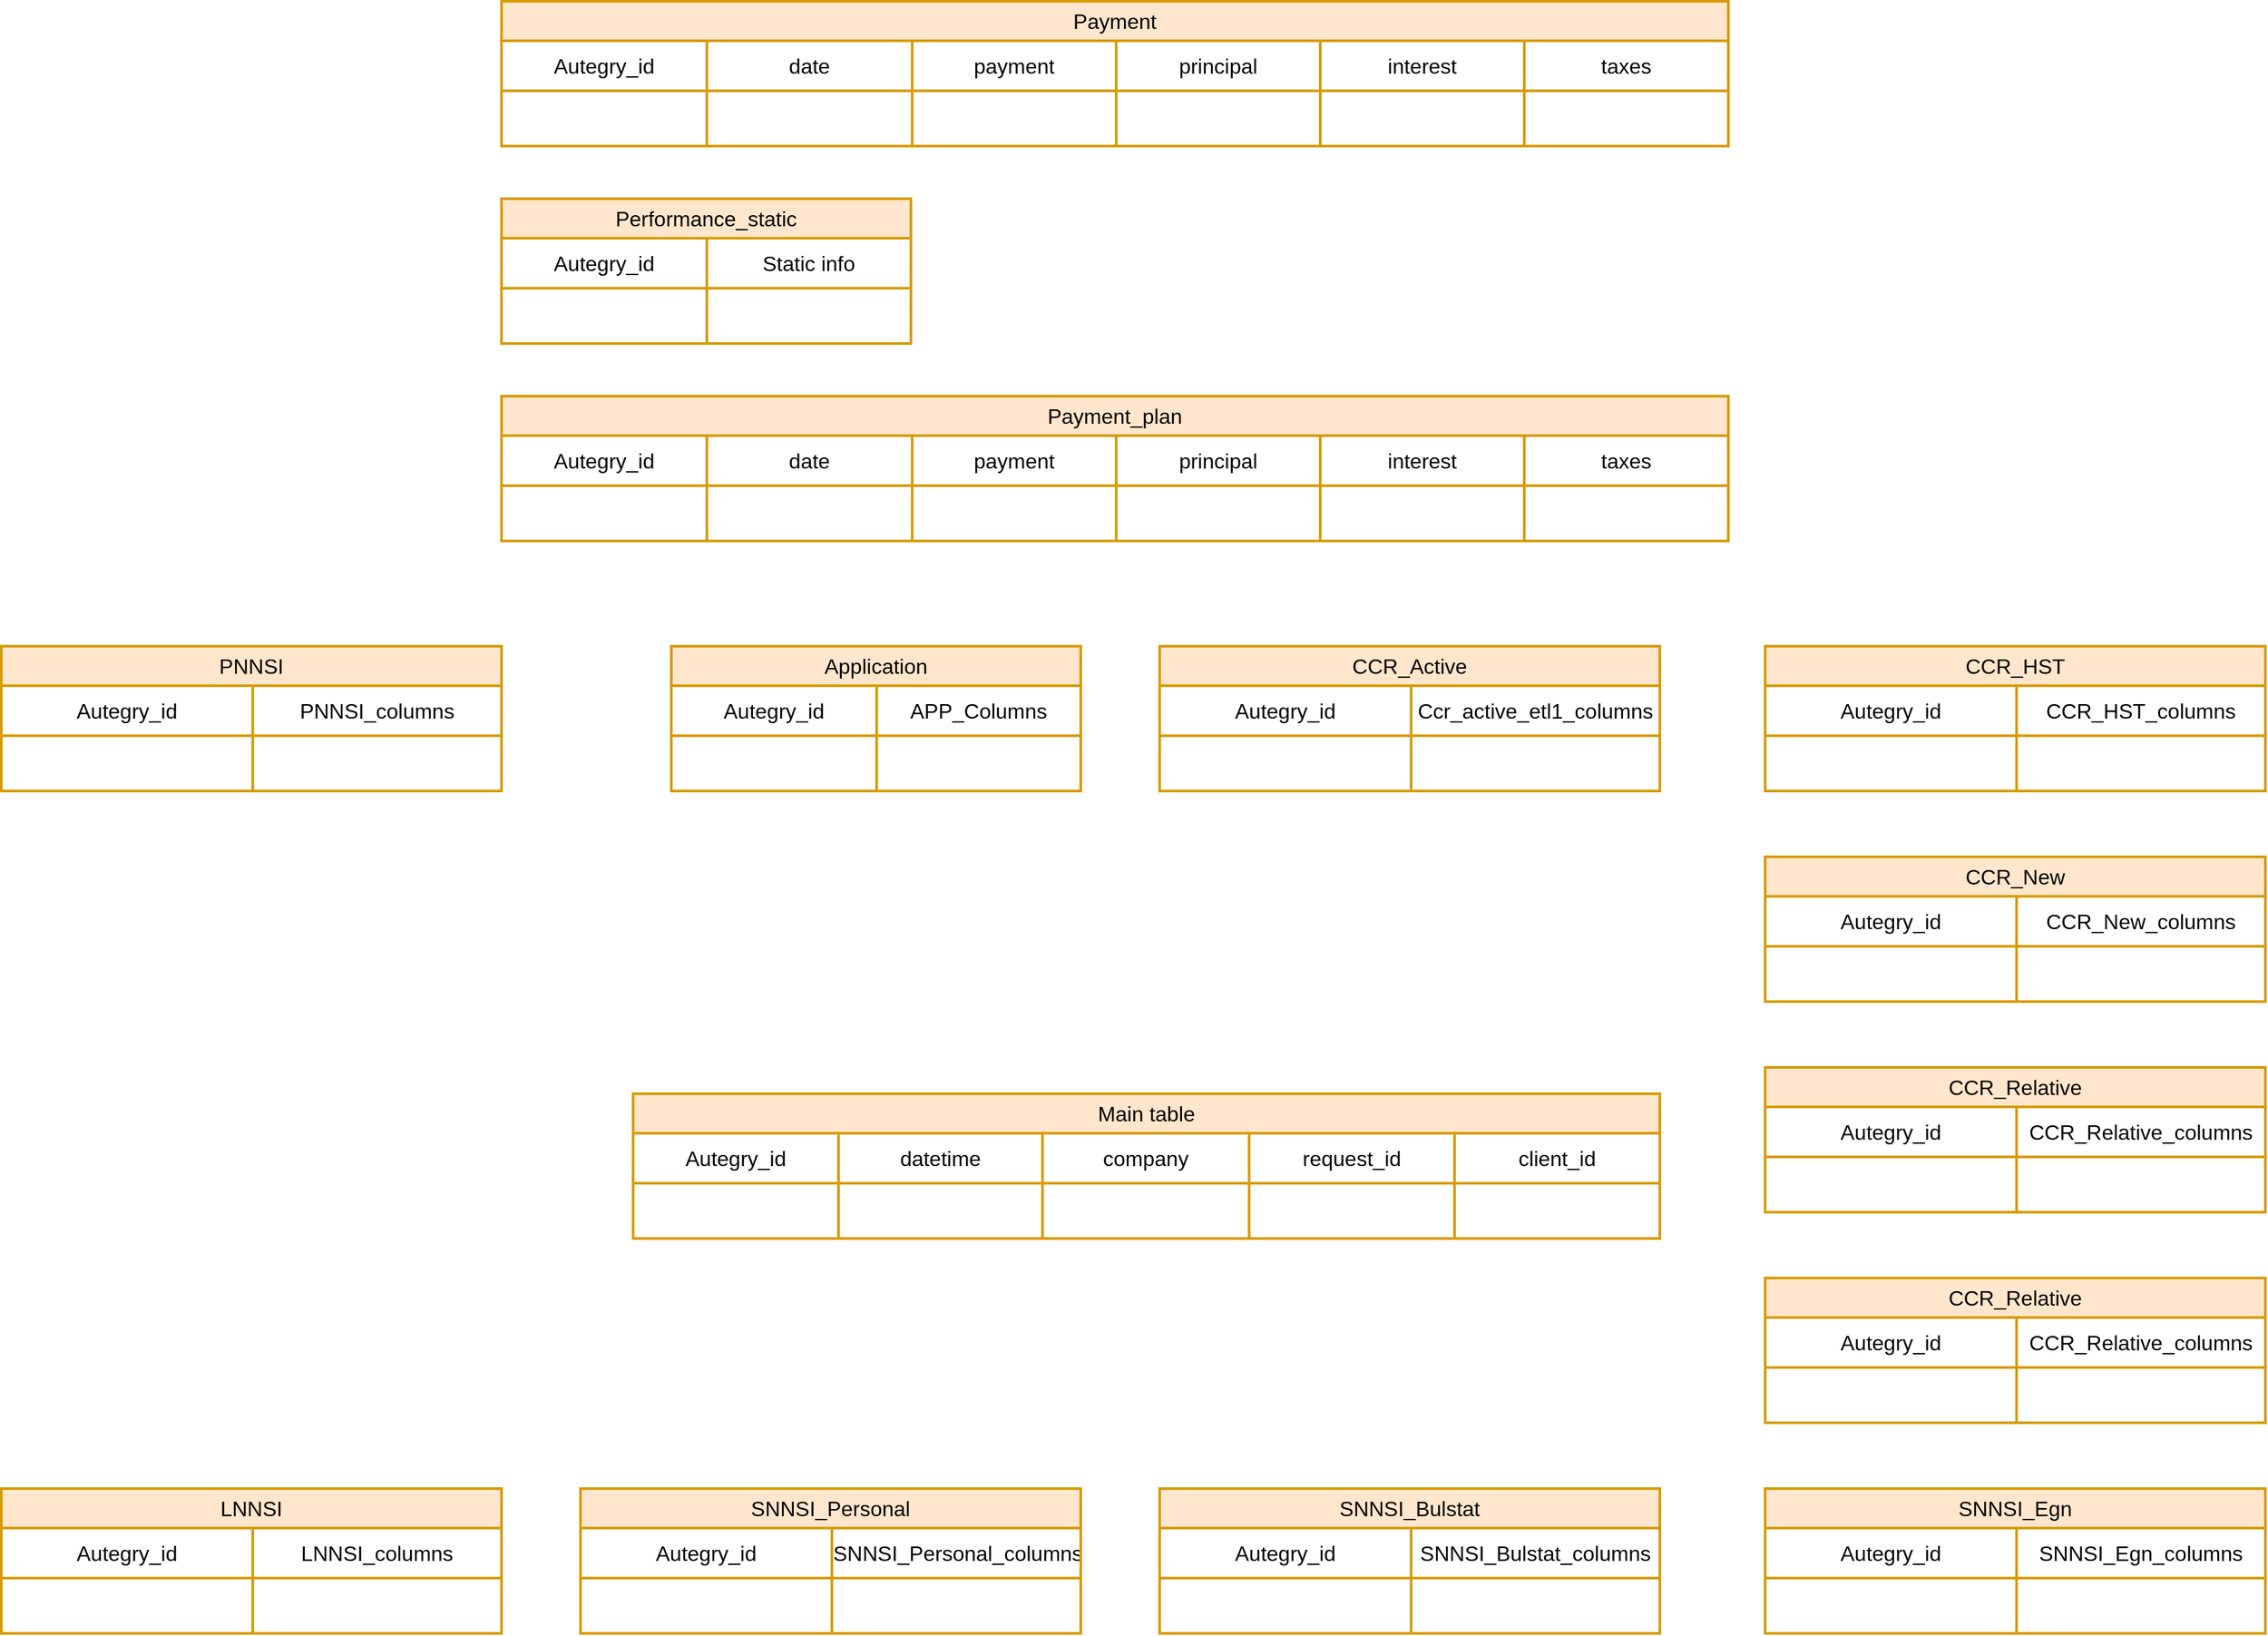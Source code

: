 <mxfile version="22.0.8" type="github">
  <diagram name="Page-1" id="N5mjI6_Dp5-IDsh51bVN">
    <mxGraphModel dx="3457" dy="2409" grid="1" gridSize="10" guides="1" tooltips="1" connect="1" arrows="1" fold="1" page="1" pageScale="1" pageWidth="850" pageHeight="1100" math="0" shadow="0">
      <root>
        <mxCell id="0" />
        <mxCell id="1" parent="0" />
        <mxCell id="JXL4q3yM0kGkyvvFwsb1-5" value="Main table" style="shape=table;startSize=30;container=1;collapsible=0;childLayout=tableLayout;strokeColor=#d79b00;fontSize=16;fillColor=#ffe6cc;fillStyle=solid;gradientColor=none;fixedRows=0;backgroundOutline=0;autosize=0;fixedWidth=0;rounded=0;shadow=0;strokeWidth=2;perimeterSpacing=0;labelBackgroundColor=none;whiteSpace=wrap;fontColor=default;" vertex="1" parent="1">
          <mxGeometry x="-340" y="540" width="780" height="110" as="geometry" />
        </mxCell>
        <mxCell id="JXL4q3yM0kGkyvvFwsb1-6" value="" style="shape=tableRow;horizontal=0;startSize=0;swimlaneHead=0;swimlaneBody=0;strokeColor=inherit;top=0;left=0;bottom=0;right=0;collapsible=0;dropTarget=0;fillColor=none;points=[[0,0.5],[1,0.5]];portConstraint=eastwest;fontSize=16;" vertex="1" parent="JXL4q3yM0kGkyvvFwsb1-5">
          <mxGeometry y="30" width="780" height="38" as="geometry" />
        </mxCell>
        <mxCell id="JXL4q3yM0kGkyvvFwsb1-7" value="&lt;div&gt;Autegry_id&lt;/div&gt;" style="shape=partialRectangle;html=1;whiteSpace=wrap;connectable=0;strokeColor=inherit;overflow=hidden;fillColor=none;top=0;left=0;bottom=0;right=0;pointerEvents=1;fontSize=16;" vertex="1" parent="JXL4q3yM0kGkyvvFwsb1-6">
          <mxGeometry width="156" height="38" as="geometry">
            <mxRectangle width="156" height="38" as="alternateBounds" />
          </mxGeometry>
        </mxCell>
        <mxCell id="JXL4q3yM0kGkyvvFwsb1-8" value="datetime" style="shape=partialRectangle;html=1;whiteSpace=wrap;connectable=0;strokeColor=inherit;overflow=hidden;fillColor=none;top=0;left=0;bottom=0;right=0;pointerEvents=1;fontSize=16;" vertex="1" parent="JXL4q3yM0kGkyvvFwsb1-6">
          <mxGeometry x="156" width="155" height="38" as="geometry">
            <mxRectangle width="155" height="38" as="alternateBounds" />
          </mxGeometry>
        </mxCell>
        <mxCell id="JXL4q3yM0kGkyvvFwsb1-9" value="company" style="shape=partialRectangle;html=1;whiteSpace=wrap;connectable=0;strokeColor=inherit;overflow=hidden;fillColor=none;top=0;left=0;bottom=0;right=0;pointerEvents=1;fontSize=16;" vertex="1" parent="JXL4q3yM0kGkyvvFwsb1-6">
          <mxGeometry x="311" width="157" height="38" as="geometry">
            <mxRectangle width="157" height="38" as="alternateBounds" />
          </mxGeometry>
        </mxCell>
        <mxCell id="JXL4q3yM0kGkyvvFwsb1-26" value="request_id" style="shape=partialRectangle;html=1;whiteSpace=wrap;connectable=0;strokeColor=inherit;overflow=hidden;fillColor=none;top=0;left=0;bottom=0;right=0;pointerEvents=1;fontSize=16;" vertex="1" parent="JXL4q3yM0kGkyvvFwsb1-6">
          <mxGeometry x="468" width="156" height="38" as="geometry">
            <mxRectangle width="156" height="38" as="alternateBounds" />
          </mxGeometry>
        </mxCell>
        <mxCell id="JXL4q3yM0kGkyvvFwsb1-40" value="client_id" style="shape=partialRectangle;html=1;whiteSpace=wrap;connectable=0;strokeColor=inherit;overflow=hidden;fillColor=none;top=0;left=0;bottom=0;right=0;pointerEvents=1;fontSize=16;" vertex="1" parent="JXL4q3yM0kGkyvvFwsb1-6">
          <mxGeometry x="624" width="156" height="38" as="geometry">
            <mxRectangle width="156" height="38" as="alternateBounds" />
          </mxGeometry>
        </mxCell>
        <mxCell id="JXL4q3yM0kGkyvvFwsb1-10" value="" style="shape=tableRow;horizontal=0;startSize=0;swimlaneHead=0;swimlaneBody=0;strokeColor=inherit;top=0;left=0;bottom=0;right=0;collapsible=0;dropTarget=0;fillColor=none;points=[[0,0.5],[1,0.5]];portConstraint=eastwest;fontSize=16;" vertex="1" parent="JXL4q3yM0kGkyvvFwsb1-5">
          <mxGeometry y="68" width="780" height="42" as="geometry" />
        </mxCell>
        <mxCell id="JXL4q3yM0kGkyvvFwsb1-11" value="" style="shape=partialRectangle;html=1;whiteSpace=wrap;connectable=0;strokeColor=inherit;overflow=hidden;fillColor=none;top=0;left=0;bottom=0;right=0;pointerEvents=1;fontSize=16;" vertex="1" parent="JXL4q3yM0kGkyvvFwsb1-10">
          <mxGeometry width="156" height="42" as="geometry">
            <mxRectangle width="156" height="42" as="alternateBounds" />
          </mxGeometry>
        </mxCell>
        <mxCell id="JXL4q3yM0kGkyvvFwsb1-12" value="" style="shape=partialRectangle;html=1;whiteSpace=wrap;connectable=0;strokeColor=inherit;overflow=hidden;fillColor=none;top=0;left=0;bottom=0;right=0;pointerEvents=1;fontSize=16;" vertex="1" parent="JXL4q3yM0kGkyvvFwsb1-10">
          <mxGeometry x="156" width="155" height="42" as="geometry">
            <mxRectangle width="155" height="42" as="alternateBounds" />
          </mxGeometry>
        </mxCell>
        <mxCell id="JXL4q3yM0kGkyvvFwsb1-13" value="" style="shape=partialRectangle;html=1;whiteSpace=wrap;connectable=0;strokeColor=inherit;overflow=hidden;fillColor=none;top=0;left=0;bottom=0;right=0;pointerEvents=1;fontSize=16;" vertex="1" parent="JXL4q3yM0kGkyvvFwsb1-10">
          <mxGeometry x="311" width="157" height="42" as="geometry">
            <mxRectangle width="157" height="42" as="alternateBounds" />
          </mxGeometry>
        </mxCell>
        <mxCell id="JXL4q3yM0kGkyvvFwsb1-27" style="shape=partialRectangle;html=1;whiteSpace=wrap;connectable=0;strokeColor=inherit;overflow=hidden;fillColor=none;top=0;left=0;bottom=0;right=0;pointerEvents=1;fontSize=16;" vertex="1" parent="JXL4q3yM0kGkyvvFwsb1-10">
          <mxGeometry x="468" width="156" height="42" as="geometry">
            <mxRectangle width="156" height="42" as="alternateBounds" />
          </mxGeometry>
        </mxCell>
        <mxCell id="JXL4q3yM0kGkyvvFwsb1-41" style="shape=partialRectangle;html=1;whiteSpace=wrap;connectable=0;strokeColor=inherit;overflow=hidden;fillColor=none;top=0;left=0;bottom=0;right=0;pointerEvents=1;fontSize=16;" vertex="1" parent="JXL4q3yM0kGkyvvFwsb1-10">
          <mxGeometry x="624" width="156" height="42" as="geometry">
            <mxRectangle width="156" height="42" as="alternateBounds" />
          </mxGeometry>
        </mxCell>
        <mxCell id="JXL4q3yM0kGkyvvFwsb1-42" value="Application" style="shape=table;startSize=30;container=1;collapsible=0;childLayout=tableLayout;strokeColor=#d79b00;fontSize=16;fillColor=#ffe6cc;fillStyle=solid;gradientColor=none;fixedRows=0;backgroundOutline=0;autosize=0;fixedWidth=0;rounded=0;shadow=0;strokeWidth=2;perimeterSpacing=0;labelBackgroundColor=none;whiteSpace=wrap;fontColor=default;" vertex="1" parent="1">
          <mxGeometry x="-311" y="200" width="311" height="110" as="geometry" />
        </mxCell>
        <mxCell id="JXL4q3yM0kGkyvvFwsb1-43" value="" style="shape=tableRow;horizontal=0;startSize=0;swimlaneHead=0;swimlaneBody=0;strokeColor=inherit;top=0;left=0;bottom=0;right=0;collapsible=0;dropTarget=0;fillColor=none;points=[[0,0.5],[1,0.5]];portConstraint=eastwest;fontSize=16;" vertex="1" parent="JXL4q3yM0kGkyvvFwsb1-42">
          <mxGeometry y="30" width="311" height="38" as="geometry" />
        </mxCell>
        <mxCell id="JXL4q3yM0kGkyvvFwsb1-44" value="&lt;div&gt;Autegry_id&lt;/div&gt;" style="shape=partialRectangle;html=1;whiteSpace=wrap;connectable=0;strokeColor=inherit;overflow=hidden;fillColor=none;top=0;left=0;bottom=0;right=0;pointerEvents=1;fontSize=16;" vertex="1" parent="JXL4q3yM0kGkyvvFwsb1-43">
          <mxGeometry width="156" height="38" as="geometry">
            <mxRectangle width="156" height="38" as="alternateBounds" />
          </mxGeometry>
        </mxCell>
        <mxCell id="JXL4q3yM0kGkyvvFwsb1-45" value="APP_Columns" style="shape=partialRectangle;html=1;whiteSpace=wrap;connectable=0;strokeColor=inherit;overflow=hidden;fillColor=none;top=0;left=0;bottom=0;right=0;pointerEvents=1;fontSize=16;" vertex="1" parent="JXL4q3yM0kGkyvvFwsb1-43">
          <mxGeometry x="156" width="155" height="38" as="geometry">
            <mxRectangle width="155" height="38" as="alternateBounds" />
          </mxGeometry>
        </mxCell>
        <mxCell id="JXL4q3yM0kGkyvvFwsb1-49" value="" style="shape=tableRow;horizontal=0;startSize=0;swimlaneHead=0;swimlaneBody=0;strokeColor=inherit;top=0;left=0;bottom=0;right=0;collapsible=0;dropTarget=0;fillColor=none;points=[[0,0.5],[1,0.5]];portConstraint=eastwest;fontSize=16;" vertex="1" parent="JXL4q3yM0kGkyvvFwsb1-42">
          <mxGeometry y="68" width="311" height="42" as="geometry" />
        </mxCell>
        <mxCell id="JXL4q3yM0kGkyvvFwsb1-50" value="" style="shape=partialRectangle;html=1;whiteSpace=wrap;connectable=0;strokeColor=inherit;overflow=hidden;fillColor=none;top=0;left=0;bottom=0;right=0;pointerEvents=1;fontSize=16;" vertex="1" parent="JXL4q3yM0kGkyvvFwsb1-49">
          <mxGeometry width="156" height="42" as="geometry">
            <mxRectangle width="156" height="42" as="alternateBounds" />
          </mxGeometry>
        </mxCell>
        <mxCell id="JXL4q3yM0kGkyvvFwsb1-51" value="" style="shape=partialRectangle;html=1;whiteSpace=wrap;connectable=0;strokeColor=inherit;overflow=hidden;fillColor=none;top=0;left=0;bottom=0;right=0;pointerEvents=1;fontSize=16;" vertex="1" parent="JXL4q3yM0kGkyvvFwsb1-49">
          <mxGeometry x="156" width="155" height="42" as="geometry">
            <mxRectangle width="155" height="42" as="alternateBounds" />
          </mxGeometry>
        </mxCell>
        <mxCell id="JXL4q3yM0kGkyvvFwsb1-55" value="CCR_Active" style="shape=table;startSize=30;container=1;collapsible=0;childLayout=tableLayout;strokeColor=#d79b00;fontSize=16;fillColor=#ffe6cc;fillStyle=solid;gradientColor=none;fixedRows=0;backgroundOutline=0;autosize=0;fixedWidth=0;rounded=0;shadow=0;strokeWidth=2;perimeterSpacing=0;labelBackgroundColor=none;whiteSpace=wrap;fontColor=default;" vertex="1" parent="1">
          <mxGeometry x="60" y="200" width="380" height="110" as="geometry" />
        </mxCell>
        <mxCell id="JXL4q3yM0kGkyvvFwsb1-56" value="" style="shape=tableRow;horizontal=0;startSize=0;swimlaneHead=0;swimlaneBody=0;strokeColor=inherit;top=0;left=0;bottom=0;right=0;collapsible=0;dropTarget=0;fillColor=none;points=[[0,0.5],[1,0.5]];portConstraint=eastwest;fontSize=16;" vertex="1" parent="JXL4q3yM0kGkyvvFwsb1-55">
          <mxGeometry y="30" width="380" height="38" as="geometry" />
        </mxCell>
        <mxCell id="JXL4q3yM0kGkyvvFwsb1-57" value="&lt;div&gt;Autegry_id&lt;/div&gt;" style="shape=partialRectangle;html=1;whiteSpace=wrap;connectable=0;strokeColor=inherit;overflow=hidden;fillColor=none;top=0;left=0;bottom=0;right=0;pointerEvents=1;fontSize=16;" vertex="1" parent="JXL4q3yM0kGkyvvFwsb1-56">
          <mxGeometry width="191" height="38" as="geometry">
            <mxRectangle width="191" height="38" as="alternateBounds" />
          </mxGeometry>
        </mxCell>
        <mxCell id="JXL4q3yM0kGkyvvFwsb1-58" value="Ccr_active_etl1_columns" style="shape=partialRectangle;html=1;whiteSpace=wrap;connectable=0;strokeColor=inherit;overflow=hidden;fillColor=none;top=0;left=0;bottom=0;right=0;pointerEvents=1;fontSize=16;" vertex="1" parent="JXL4q3yM0kGkyvvFwsb1-56">
          <mxGeometry x="191" width="189" height="38" as="geometry">
            <mxRectangle width="189" height="38" as="alternateBounds" />
          </mxGeometry>
        </mxCell>
        <mxCell id="JXL4q3yM0kGkyvvFwsb1-59" value="" style="shape=tableRow;horizontal=0;startSize=0;swimlaneHead=0;swimlaneBody=0;strokeColor=inherit;top=0;left=0;bottom=0;right=0;collapsible=0;dropTarget=0;fillColor=none;points=[[0,0.5],[1,0.5]];portConstraint=eastwest;fontSize=16;" vertex="1" parent="JXL4q3yM0kGkyvvFwsb1-55">
          <mxGeometry y="68" width="380" height="42" as="geometry" />
        </mxCell>
        <mxCell id="JXL4q3yM0kGkyvvFwsb1-60" value="" style="shape=partialRectangle;html=1;whiteSpace=wrap;connectable=0;strokeColor=inherit;overflow=hidden;fillColor=none;top=0;left=0;bottom=0;right=0;pointerEvents=1;fontSize=16;" vertex="1" parent="JXL4q3yM0kGkyvvFwsb1-59">
          <mxGeometry width="191" height="42" as="geometry">
            <mxRectangle width="191" height="42" as="alternateBounds" />
          </mxGeometry>
        </mxCell>
        <mxCell id="JXL4q3yM0kGkyvvFwsb1-61" value="" style="shape=partialRectangle;html=1;whiteSpace=wrap;connectable=0;strokeColor=inherit;overflow=hidden;fillColor=none;top=0;left=0;bottom=0;right=0;pointerEvents=1;fontSize=16;" vertex="1" parent="JXL4q3yM0kGkyvvFwsb1-59">
          <mxGeometry x="191" width="189" height="42" as="geometry">
            <mxRectangle width="189" height="42" as="alternateBounds" />
          </mxGeometry>
        </mxCell>
        <mxCell id="JXL4q3yM0kGkyvvFwsb1-62" value="CCR_HST" style="shape=table;startSize=30;container=1;collapsible=0;childLayout=tableLayout;strokeColor=#d79b00;fontSize=16;fillColor=#ffe6cc;fillStyle=solid;gradientColor=none;fixedRows=0;backgroundOutline=0;autosize=0;fixedWidth=0;rounded=0;shadow=0;strokeWidth=2;perimeterSpacing=0;labelBackgroundColor=none;whiteSpace=wrap;fontColor=default;" vertex="1" parent="1">
          <mxGeometry x="520" y="200" width="380" height="110" as="geometry" />
        </mxCell>
        <mxCell id="JXL4q3yM0kGkyvvFwsb1-63" value="" style="shape=tableRow;horizontal=0;startSize=0;swimlaneHead=0;swimlaneBody=0;strokeColor=inherit;top=0;left=0;bottom=0;right=0;collapsible=0;dropTarget=0;fillColor=none;points=[[0,0.5],[1,0.5]];portConstraint=eastwest;fontSize=16;" vertex="1" parent="JXL4q3yM0kGkyvvFwsb1-62">
          <mxGeometry y="30" width="380" height="38" as="geometry" />
        </mxCell>
        <mxCell id="JXL4q3yM0kGkyvvFwsb1-64" value="&lt;div&gt;Autegry_id&lt;/div&gt;" style="shape=partialRectangle;html=1;whiteSpace=wrap;connectable=0;strokeColor=inherit;overflow=hidden;fillColor=none;top=0;left=0;bottom=0;right=0;pointerEvents=1;fontSize=16;" vertex="1" parent="JXL4q3yM0kGkyvvFwsb1-63">
          <mxGeometry width="191" height="38" as="geometry">
            <mxRectangle width="191" height="38" as="alternateBounds" />
          </mxGeometry>
        </mxCell>
        <mxCell id="JXL4q3yM0kGkyvvFwsb1-65" value="CCR_HST_columns" style="shape=partialRectangle;html=1;whiteSpace=wrap;connectable=0;strokeColor=inherit;overflow=hidden;fillColor=none;top=0;left=0;bottom=0;right=0;pointerEvents=1;fontSize=16;" vertex="1" parent="JXL4q3yM0kGkyvvFwsb1-63">
          <mxGeometry x="191" width="189" height="38" as="geometry">
            <mxRectangle width="189" height="38" as="alternateBounds" />
          </mxGeometry>
        </mxCell>
        <mxCell id="JXL4q3yM0kGkyvvFwsb1-66" value="" style="shape=tableRow;horizontal=0;startSize=0;swimlaneHead=0;swimlaneBody=0;strokeColor=inherit;top=0;left=0;bottom=0;right=0;collapsible=0;dropTarget=0;fillColor=none;points=[[0,0.5],[1,0.5]];portConstraint=eastwest;fontSize=16;" vertex="1" parent="JXL4q3yM0kGkyvvFwsb1-62">
          <mxGeometry y="68" width="380" height="42" as="geometry" />
        </mxCell>
        <mxCell id="JXL4q3yM0kGkyvvFwsb1-67" value="" style="shape=partialRectangle;html=1;whiteSpace=wrap;connectable=0;strokeColor=inherit;overflow=hidden;fillColor=none;top=0;left=0;bottom=0;right=0;pointerEvents=1;fontSize=16;" vertex="1" parent="JXL4q3yM0kGkyvvFwsb1-66">
          <mxGeometry width="191" height="42" as="geometry">
            <mxRectangle width="191" height="42" as="alternateBounds" />
          </mxGeometry>
        </mxCell>
        <mxCell id="JXL4q3yM0kGkyvvFwsb1-68" value="" style="shape=partialRectangle;html=1;whiteSpace=wrap;connectable=0;strokeColor=inherit;overflow=hidden;fillColor=none;top=0;left=0;bottom=0;right=0;pointerEvents=1;fontSize=16;" vertex="1" parent="JXL4q3yM0kGkyvvFwsb1-66">
          <mxGeometry x="191" width="189" height="42" as="geometry">
            <mxRectangle width="189" height="42" as="alternateBounds" />
          </mxGeometry>
        </mxCell>
        <mxCell id="JXL4q3yM0kGkyvvFwsb1-69" value="CCR_New" style="shape=table;startSize=30;container=1;collapsible=0;childLayout=tableLayout;strokeColor=#d79b00;fontSize=16;fillColor=#ffe6cc;fillStyle=solid;gradientColor=none;fixedRows=0;backgroundOutline=0;autosize=0;fixedWidth=0;rounded=0;shadow=0;strokeWidth=2;perimeterSpacing=0;labelBackgroundColor=none;whiteSpace=wrap;fontColor=default;" vertex="1" parent="1">
          <mxGeometry x="520" y="360" width="380" height="110" as="geometry" />
        </mxCell>
        <mxCell id="JXL4q3yM0kGkyvvFwsb1-70" value="" style="shape=tableRow;horizontal=0;startSize=0;swimlaneHead=0;swimlaneBody=0;strokeColor=inherit;top=0;left=0;bottom=0;right=0;collapsible=0;dropTarget=0;fillColor=none;points=[[0,0.5],[1,0.5]];portConstraint=eastwest;fontSize=16;" vertex="1" parent="JXL4q3yM0kGkyvvFwsb1-69">
          <mxGeometry y="30" width="380" height="38" as="geometry" />
        </mxCell>
        <mxCell id="JXL4q3yM0kGkyvvFwsb1-71" value="&lt;div&gt;Autegry_id&lt;/div&gt;" style="shape=partialRectangle;html=1;whiteSpace=wrap;connectable=0;strokeColor=inherit;overflow=hidden;fillColor=none;top=0;left=0;bottom=0;right=0;pointerEvents=1;fontSize=16;" vertex="1" parent="JXL4q3yM0kGkyvvFwsb1-70">
          <mxGeometry width="191" height="38" as="geometry">
            <mxRectangle width="191" height="38" as="alternateBounds" />
          </mxGeometry>
        </mxCell>
        <mxCell id="JXL4q3yM0kGkyvvFwsb1-72" value="CCR_New_columns" style="shape=partialRectangle;html=1;whiteSpace=wrap;connectable=0;strokeColor=inherit;overflow=hidden;fillColor=none;top=0;left=0;bottom=0;right=0;pointerEvents=1;fontSize=16;" vertex="1" parent="JXL4q3yM0kGkyvvFwsb1-70">
          <mxGeometry x="191" width="189" height="38" as="geometry">
            <mxRectangle width="189" height="38" as="alternateBounds" />
          </mxGeometry>
        </mxCell>
        <mxCell id="JXL4q3yM0kGkyvvFwsb1-73" value="" style="shape=tableRow;horizontal=0;startSize=0;swimlaneHead=0;swimlaneBody=0;strokeColor=inherit;top=0;left=0;bottom=0;right=0;collapsible=0;dropTarget=0;fillColor=none;points=[[0,0.5],[1,0.5]];portConstraint=eastwest;fontSize=16;" vertex="1" parent="JXL4q3yM0kGkyvvFwsb1-69">
          <mxGeometry y="68" width="380" height="42" as="geometry" />
        </mxCell>
        <mxCell id="JXL4q3yM0kGkyvvFwsb1-74" value="" style="shape=partialRectangle;html=1;whiteSpace=wrap;connectable=0;strokeColor=inherit;overflow=hidden;fillColor=none;top=0;left=0;bottom=0;right=0;pointerEvents=1;fontSize=16;" vertex="1" parent="JXL4q3yM0kGkyvvFwsb1-73">
          <mxGeometry width="191" height="42" as="geometry">
            <mxRectangle width="191" height="42" as="alternateBounds" />
          </mxGeometry>
        </mxCell>
        <mxCell id="JXL4q3yM0kGkyvvFwsb1-75" value="" style="shape=partialRectangle;html=1;whiteSpace=wrap;connectable=0;strokeColor=inherit;overflow=hidden;fillColor=none;top=0;left=0;bottom=0;right=0;pointerEvents=1;fontSize=16;" vertex="1" parent="JXL4q3yM0kGkyvvFwsb1-73">
          <mxGeometry x="191" width="189" height="42" as="geometry">
            <mxRectangle width="189" height="42" as="alternateBounds" />
          </mxGeometry>
        </mxCell>
        <mxCell id="JXL4q3yM0kGkyvvFwsb1-76" value="CCR_Relative" style="shape=table;startSize=30;container=1;collapsible=0;childLayout=tableLayout;strokeColor=#d79b00;fontSize=16;fillColor=#ffe6cc;fillStyle=solid;gradientColor=none;fixedRows=0;backgroundOutline=0;autosize=0;fixedWidth=0;rounded=0;shadow=0;strokeWidth=2;perimeterSpacing=0;labelBackgroundColor=none;whiteSpace=wrap;fontColor=default;" vertex="1" parent="1">
          <mxGeometry x="520" y="520" width="380" height="110" as="geometry" />
        </mxCell>
        <mxCell id="JXL4q3yM0kGkyvvFwsb1-77" value="" style="shape=tableRow;horizontal=0;startSize=0;swimlaneHead=0;swimlaneBody=0;strokeColor=inherit;top=0;left=0;bottom=0;right=0;collapsible=0;dropTarget=0;fillColor=none;points=[[0,0.5],[1,0.5]];portConstraint=eastwest;fontSize=16;" vertex="1" parent="JXL4q3yM0kGkyvvFwsb1-76">
          <mxGeometry y="30" width="380" height="38" as="geometry" />
        </mxCell>
        <mxCell id="JXL4q3yM0kGkyvvFwsb1-78" value="&lt;div&gt;Autegry_id&lt;/div&gt;" style="shape=partialRectangle;html=1;whiteSpace=wrap;connectable=0;strokeColor=inherit;overflow=hidden;fillColor=none;top=0;left=0;bottom=0;right=0;pointerEvents=1;fontSize=16;" vertex="1" parent="JXL4q3yM0kGkyvvFwsb1-77">
          <mxGeometry width="191" height="38" as="geometry">
            <mxRectangle width="191" height="38" as="alternateBounds" />
          </mxGeometry>
        </mxCell>
        <mxCell id="JXL4q3yM0kGkyvvFwsb1-79" value="CCR_Relative_columns " style="shape=partialRectangle;html=1;whiteSpace=wrap;connectable=0;strokeColor=inherit;overflow=hidden;fillColor=none;top=0;left=0;bottom=0;right=0;pointerEvents=1;fontSize=16;" vertex="1" parent="JXL4q3yM0kGkyvvFwsb1-77">
          <mxGeometry x="191" width="189" height="38" as="geometry">
            <mxRectangle width="189" height="38" as="alternateBounds" />
          </mxGeometry>
        </mxCell>
        <mxCell id="JXL4q3yM0kGkyvvFwsb1-80" value="" style="shape=tableRow;horizontal=0;startSize=0;swimlaneHead=0;swimlaneBody=0;strokeColor=inherit;top=0;left=0;bottom=0;right=0;collapsible=0;dropTarget=0;fillColor=none;points=[[0,0.5],[1,0.5]];portConstraint=eastwest;fontSize=16;" vertex="1" parent="JXL4q3yM0kGkyvvFwsb1-76">
          <mxGeometry y="68" width="380" height="42" as="geometry" />
        </mxCell>
        <mxCell id="JXL4q3yM0kGkyvvFwsb1-81" value="" style="shape=partialRectangle;html=1;whiteSpace=wrap;connectable=0;strokeColor=inherit;overflow=hidden;fillColor=none;top=0;left=0;bottom=0;right=0;pointerEvents=1;fontSize=16;" vertex="1" parent="JXL4q3yM0kGkyvvFwsb1-80">
          <mxGeometry width="191" height="42" as="geometry">
            <mxRectangle width="191" height="42" as="alternateBounds" />
          </mxGeometry>
        </mxCell>
        <mxCell id="JXL4q3yM0kGkyvvFwsb1-82" value="" style="shape=partialRectangle;html=1;whiteSpace=wrap;connectable=0;strokeColor=inherit;overflow=hidden;fillColor=none;top=0;left=0;bottom=0;right=0;pointerEvents=1;fontSize=16;" vertex="1" parent="JXL4q3yM0kGkyvvFwsb1-80">
          <mxGeometry x="191" width="189" height="42" as="geometry">
            <mxRectangle width="189" height="42" as="alternateBounds" />
          </mxGeometry>
        </mxCell>
        <mxCell id="JXL4q3yM0kGkyvvFwsb1-90" value="CCR_Relative" style="shape=table;startSize=30;container=1;collapsible=0;childLayout=tableLayout;strokeColor=#d79b00;fontSize=16;fillColor=#ffe6cc;fillStyle=solid;gradientColor=none;fixedRows=0;backgroundOutline=0;autosize=0;fixedWidth=0;rounded=0;shadow=0;strokeWidth=2;perimeterSpacing=0;labelBackgroundColor=none;whiteSpace=wrap;fontColor=default;" vertex="1" parent="1">
          <mxGeometry x="520" y="680" width="380" height="110" as="geometry" />
        </mxCell>
        <mxCell id="JXL4q3yM0kGkyvvFwsb1-91" value="" style="shape=tableRow;horizontal=0;startSize=0;swimlaneHead=0;swimlaneBody=0;strokeColor=inherit;top=0;left=0;bottom=0;right=0;collapsible=0;dropTarget=0;fillColor=none;points=[[0,0.5],[1,0.5]];portConstraint=eastwest;fontSize=16;" vertex="1" parent="JXL4q3yM0kGkyvvFwsb1-90">
          <mxGeometry y="30" width="380" height="38" as="geometry" />
        </mxCell>
        <mxCell id="JXL4q3yM0kGkyvvFwsb1-92" value="&lt;div&gt;Autegry_id&lt;/div&gt;" style="shape=partialRectangle;html=1;whiteSpace=wrap;connectable=0;strokeColor=inherit;overflow=hidden;fillColor=none;top=0;left=0;bottom=0;right=0;pointerEvents=1;fontSize=16;" vertex="1" parent="JXL4q3yM0kGkyvvFwsb1-91">
          <mxGeometry width="191" height="38" as="geometry">
            <mxRectangle width="191" height="38" as="alternateBounds" />
          </mxGeometry>
        </mxCell>
        <mxCell id="JXL4q3yM0kGkyvvFwsb1-93" value="CCR_Relative_columns " style="shape=partialRectangle;html=1;whiteSpace=wrap;connectable=0;strokeColor=inherit;overflow=hidden;fillColor=none;top=0;left=0;bottom=0;right=0;pointerEvents=1;fontSize=16;" vertex="1" parent="JXL4q3yM0kGkyvvFwsb1-91">
          <mxGeometry x="191" width="189" height="38" as="geometry">
            <mxRectangle width="189" height="38" as="alternateBounds" />
          </mxGeometry>
        </mxCell>
        <mxCell id="JXL4q3yM0kGkyvvFwsb1-94" value="" style="shape=tableRow;horizontal=0;startSize=0;swimlaneHead=0;swimlaneBody=0;strokeColor=inherit;top=0;left=0;bottom=0;right=0;collapsible=0;dropTarget=0;fillColor=none;points=[[0,0.5],[1,0.5]];portConstraint=eastwest;fontSize=16;" vertex="1" parent="JXL4q3yM0kGkyvvFwsb1-90">
          <mxGeometry y="68" width="380" height="42" as="geometry" />
        </mxCell>
        <mxCell id="JXL4q3yM0kGkyvvFwsb1-95" value="" style="shape=partialRectangle;html=1;whiteSpace=wrap;connectable=0;strokeColor=inherit;overflow=hidden;fillColor=none;top=0;left=0;bottom=0;right=0;pointerEvents=1;fontSize=16;" vertex="1" parent="JXL4q3yM0kGkyvvFwsb1-94">
          <mxGeometry width="191" height="42" as="geometry">
            <mxRectangle width="191" height="42" as="alternateBounds" />
          </mxGeometry>
        </mxCell>
        <mxCell id="JXL4q3yM0kGkyvvFwsb1-96" value="" style="shape=partialRectangle;html=1;whiteSpace=wrap;connectable=0;strokeColor=inherit;overflow=hidden;fillColor=none;top=0;left=0;bottom=0;right=0;pointerEvents=1;fontSize=16;" vertex="1" parent="JXL4q3yM0kGkyvvFwsb1-94">
          <mxGeometry x="191" width="189" height="42" as="geometry">
            <mxRectangle width="189" height="42" as="alternateBounds" />
          </mxGeometry>
        </mxCell>
        <mxCell id="JXL4q3yM0kGkyvvFwsb1-97" value="SNNSI_Egn" style="shape=table;startSize=30;container=1;collapsible=0;childLayout=tableLayout;strokeColor=#d79b00;fontSize=16;fillColor=#ffe6cc;fillStyle=solid;gradientColor=none;fixedRows=0;backgroundOutline=0;autosize=0;fixedWidth=0;rounded=0;shadow=0;strokeWidth=2;perimeterSpacing=0;labelBackgroundColor=none;whiteSpace=wrap;fontColor=default;" vertex="1" parent="1">
          <mxGeometry x="520" y="840" width="380" height="110" as="geometry" />
        </mxCell>
        <mxCell id="JXL4q3yM0kGkyvvFwsb1-98" value="" style="shape=tableRow;horizontal=0;startSize=0;swimlaneHead=0;swimlaneBody=0;strokeColor=inherit;top=0;left=0;bottom=0;right=0;collapsible=0;dropTarget=0;fillColor=none;points=[[0,0.5],[1,0.5]];portConstraint=eastwest;fontSize=16;" vertex="1" parent="JXL4q3yM0kGkyvvFwsb1-97">
          <mxGeometry y="30" width="380" height="38" as="geometry" />
        </mxCell>
        <mxCell id="JXL4q3yM0kGkyvvFwsb1-99" value="&lt;div&gt;Autegry_id&lt;/div&gt;" style="shape=partialRectangle;html=1;whiteSpace=wrap;connectable=0;strokeColor=inherit;overflow=hidden;fillColor=none;top=0;left=0;bottom=0;right=0;pointerEvents=1;fontSize=16;" vertex="1" parent="JXL4q3yM0kGkyvvFwsb1-98">
          <mxGeometry width="191" height="38" as="geometry">
            <mxRectangle width="191" height="38" as="alternateBounds" />
          </mxGeometry>
        </mxCell>
        <mxCell id="JXL4q3yM0kGkyvvFwsb1-100" value="SNNSI_Egn_columns" style="shape=partialRectangle;html=1;whiteSpace=wrap;connectable=0;strokeColor=inherit;overflow=hidden;fillColor=none;top=0;left=0;bottom=0;right=0;pointerEvents=1;fontSize=16;" vertex="1" parent="JXL4q3yM0kGkyvvFwsb1-98">
          <mxGeometry x="191" width="189" height="38" as="geometry">
            <mxRectangle width="189" height="38" as="alternateBounds" />
          </mxGeometry>
        </mxCell>
        <mxCell id="JXL4q3yM0kGkyvvFwsb1-101" value="" style="shape=tableRow;horizontal=0;startSize=0;swimlaneHead=0;swimlaneBody=0;strokeColor=inherit;top=0;left=0;bottom=0;right=0;collapsible=0;dropTarget=0;fillColor=none;points=[[0,0.5],[1,0.5]];portConstraint=eastwest;fontSize=16;" vertex="1" parent="JXL4q3yM0kGkyvvFwsb1-97">
          <mxGeometry y="68" width="380" height="42" as="geometry" />
        </mxCell>
        <mxCell id="JXL4q3yM0kGkyvvFwsb1-102" value="" style="shape=partialRectangle;html=1;whiteSpace=wrap;connectable=0;strokeColor=inherit;overflow=hidden;fillColor=none;top=0;left=0;bottom=0;right=0;pointerEvents=1;fontSize=16;" vertex="1" parent="JXL4q3yM0kGkyvvFwsb1-101">
          <mxGeometry width="191" height="42" as="geometry">
            <mxRectangle width="191" height="42" as="alternateBounds" />
          </mxGeometry>
        </mxCell>
        <mxCell id="JXL4q3yM0kGkyvvFwsb1-103" value="" style="shape=partialRectangle;html=1;whiteSpace=wrap;connectable=0;strokeColor=inherit;overflow=hidden;fillColor=none;top=0;left=0;bottom=0;right=0;pointerEvents=1;fontSize=16;" vertex="1" parent="JXL4q3yM0kGkyvvFwsb1-101">
          <mxGeometry x="191" width="189" height="42" as="geometry">
            <mxRectangle width="189" height="42" as="alternateBounds" />
          </mxGeometry>
        </mxCell>
        <mxCell id="JXL4q3yM0kGkyvvFwsb1-104" value="SNNSI_Bulstat" style="shape=table;startSize=30;container=1;collapsible=0;childLayout=tableLayout;strokeColor=#d79b00;fontSize=16;fillColor=#ffe6cc;fillStyle=solid;gradientColor=none;fixedRows=0;backgroundOutline=0;autosize=0;fixedWidth=0;rounded=0;shadow=0;strokeWidth=2;perimeterSpacing=0;labelBackgroundColor=none;whiteSpace=wrap;fontColor=default;" vertex="1" parent="1">
          <mxGeometry x="60" y="840" width="380" height="110" as="geometry" />
        </mxCell>
        <mxCell id="JXL4q3yM0kGkyvvFwsb1-105" value="" style="shape=tableRow;horizontal=0;startSize=0;swimlaneHead=0;swimlaneBody=0;strokeColor=inherit;top=0;left=0;bottom=0;right=0;collapsible=0;dropTarget=0;fillColor=none;points=[[0,0.5],[1,0.5]];portConstraint=eastwest;fontSize=16;" vertex="1" parent="JXL4q3yM0kGkyvvFwsb1-104">
          <mxGeometry y="30" width="380" height="38" as="geometry" />
        </mxCell>
        <mxCell id="JXL4q3yM0kGkyvvFwsb1-106" value="&lt;div&gt;Autegry_id&lt;/div&gt;" style="shape=partialRectangle;html=1;whiteSpace=wrap;connectable=0;strokeColor=inherit;overflow=hidden;fillColor=none;top=0;left=0;bottom=0;right=0;pointerEvents=1;fontSize=16;" vertex="1" parent="JXL4q3yM0kGkyvvFwsb1-105">
          <mxGeometry width="191" height="38" as="geometry">
            <mxRectangle width="191" height="38" as="alternateBounds" />
          </mxGeometry>
        </mxCell>
        <mxCell id="JXL4q3yM0kGkyvvFwsb1-107" value="SNNSI_Bulstat_columns" style="shape=partialRectangle;html=1;whiteSpace=wrap;connectable=0;strokeColor=inherit;overflow=hidden;fillColor=none;top=0;left=0;bottom=0;right=0;pointerEvents=1;fontSize=16;" vertex="1" parent="JXL4q3yM0kGkyvvFwsb1-105">
          <mxGeometry x="191" width="189" height="38" as="geometry">
            <mxRectangle width="189" height="38" as="alternateBounds" />
          </mxGeometry>
        </mxCell>
        <mxCell id="JXL4q3yM0kGkyvvFwsb1-108" value="" style="shape=tableRow;horizontal=0;startSize=0;swimlaneHead=0;swimlaneBody=0;strokeColor=inherit;top=0;left=0;bottom=0;right=0;collapsible=0;dropTarget=0;fillColor=none;points=[[0,0.5],[1,0.5]];portConstraint=eastwest;fontSize=16;" vertex="1" parent="JXL4q3yM0kGkyvvFwsb1-104">
          <mxGeometry y="68" width="380" height="42" as="geometry" />
        </mxCell>
        <mxCell id="JXL4q3yM0kGkyvvFwsb1-109" value="" style="shape=partialRectangle;html=1;whiteSpace=wrap;connectable=0;strokeColor=inherit;overflow=hidden;fillColor=none;top=0;left=0;bottom=0;right=0;pointerEvents=1;fontSize=16;" vertex="1" parent="JXL4q3yM0kGkyvvFwsb1-108">
          <mxGeometry width="191" height="42" as="geometry">
            <mxRectangle width="191" height="42" as="alternateBounds" />
          </mxGeometry>
        </mxCell>
        <mxCell id="JXL4q3yM0kGkyvvFwsb1-110" value="" style="shape=partialRectangle;html=1;whiteSpace=wrap;connectable=0;strokeColor=inherit;overflow=hidden;fillColor=none;top=0;left=0;bottom=0;right=0;pointerEvents=1;fontSize=16;" vertex="1" parent="JXL4q3yM0kGkyvvFwsb1-108">
          <mxGeometry x="191" width="189" height="42" as="geometry">
            <mxRectangle width="189" height="42" as="alternateBounds" />
          </mxGeometry>
        </mxCell>
        <mxCell id="JXL4q3yM0kGkyvvFwsb1-111" value="SNNSI_Personal" style="shape=table;startSize=30;container=1;collapsible=0;childLayout=tableLayout;strokeColor=#d79b00;fontSize=16;fillColor=#ffe6cc;fillStyle=solid;gradientColor=none;fixedRows=0;backgroundOutline=0;autosize=0;fixedWidth=0;rounded=0;shadow=0;strokeWidth=2;perimeterSpacing=0;labelBackgroundColor=none;whiteSpace=wrap;fontColor=default;" vertex="1" parent="1">
          <mxGeometry x="-380" y="840" width="380" height="110" as="geometry" />
        </mxCell>
        <mxCell id="JXL4q3yM0kGkyvvFwsb1-112" value="" style="shape=tableRow;horizontal=0;startSize=0;swimlaneHead=0;swimlaneBody=0;strokeColor=inherit;top=0;left=0;bottom=0;right=0;collapsible=0;dropTarget=0;fillColor=none;points=[[0,0.5],[1,0.5]];portConstraint=eastwest;fontSize=16;" vertex="1" parent="JXL4q3yM0kGkyvvFwsb1-111">
          <mxGeometry y="30" width="380" height="38" as="geometry" />
        </mxCell>
        <mxCell id="JXL4q3yM0kGkyvvFwsb1-113" value="&lt;div&gt;Autegry_id&lt;/div&gt;" style="shape=partialRectangle;html=1;whiteSpace=wrap;connectable=0;strokeColor=inherit;overflow=hidden;fillColor=none;top=0;left=0;bottom=0;right=0;pointerEvents=1;fontSize=16;" vertex="1" parent="JXL4q3yM0kGkyvvFwsb1-112">
          <mxGeometry width="191" height="38" as="geometry">
            <mxRectangle width="191" height="38" as="alternateBounds" />
          </mxGeometry>
        </mxCell>
        <mxCell id="JXL4q3yM0kGkyvvFwsb1-114" value="SNNSI_Personal_columns" style="shape=partialRectangle;html=1;whiteSpace=wrap;connectable=0;strokeColor=inherit;overflow=hidden;fillColor=none;top=0;left=0;bottom=0;right=0;pointerEvents=1;fontSize=16;" vertex="1" parent="JXL4q3yM0kGkyvvFwsb1-112">
          <mxGeometry x="191" width="189" height="38" as="geometry">
            <mxRectangle width="189" height="38" as="alternateBounds" />
          </mxGeometry>
        </mxCell>
        <mxCell id="JXL4q3yM0kGkyvvFwsb1-115" value="" style="shape=tableRow;horizontal=0;startSize=0;swimlaneHead=0;swimlaneBody=0;strokeColor=inherit;top=0;left=0;bottom=0;right=0;collapsible=0;dropTarget=0;fillColor=none;points=[[0,0.5],[1,0.5]];portConstraint=eastwest;fontSize=16;" vertex="1" parent="JXL4q3yM0kGkyvvFwsb1-111">
          <mxGeometry y="68" width="380" height="42" as="geometry" />
        </mxCell>
        <mxCell id="JXL4q3yM0kGkyvvFwsb1-116" value="" style="shape=partialRectangle;html=1;whiteSpace=wrap;connectable=0;strokeColor=inherit;overflow=hidden;fillColor=none;top=0;left=0;bottom=0;right=0;pointerEvents=1;fontSize=16;" vertex="1" parent="JXL4q3yM0kGkyvvFwsb1-115">
          <mxGeometry width="191" height="42" as="geometry">
            <mxRectangle width="191" height="42" as="alternateBounds" />
          </mxGeometry>
        </mxCell>
        <mxCell id="JXL4q3yM0kGkyvvFwsb1-117" value="" style="shape=partialRectangle;html=1;whiteSpace=wrap;connectable=0;strokeColor=inherit;overflow=hidden;fillColor=none;top=0;left=0;bottom=0;right=0;pointerEvents=1;fontSize=16;" vertex="1" parent="JXL4q3yM0kGkyvvFwsb1-115">
          <mxGeometry x="191" width="189" height="42" as="geometry">
            <mxRectangle width="189" height="42" as="alternateBounds" />
          </mxGeometry>
        </mxCell>
        <mxCell id="JXL4q3yM0kGkyvvFwsb1-118" value="LNNSI" style="shape=table;startSize=30;container=1;collapsible=0;childLayout=tableLayout;strokeColor=#d79b00;fontSize=16;fillColor=#ffe6cc;fillStyle=solid;gradientColor=none;fixedRows=0;backgroundOutline=0;autosize=0;fixedWidth=0;rounded=0;shadow=0;strokeWidth=2;perimeterSpacing=0;labelBackgroundColor=none;whiteSpace=wrap;fontColor=default;" vertex="1" parent="1">
          <mxGeometry x="-820" y="840" width="380" height="110" as="geometry" />
        </mxCell>
        <mxCell id="JXL4q3yM0kGkyvvFwsb1-119" value="" style="shape=tableRow;horizontal=0;startSize=0;swimlaneHead=0;swimlaneBody=0;strokeColor=inherit;top=0;left=0;bottom=0;right=0;collapsible=0;dropTarget=0;fillColor=none;points=[[0,0.5],[1,0.5]];portConstraint=eastwest;fontSize=16;" vertex="1" parent="JXL4q3yM0kGkyvvFwsb1-118">
          <mxGeometry y="30" width="380" height="38" as="geometry" />
        </mxCell>
        <mxCell id="JXL4q3yM0kGkyvvFwsb1-120" value="&lt;div&gt;Autegry_id&lt;/div&gt;" style="shape=partialRectangle;html=1;whiteSpace=wrap;connectable=0;strokeColor=inherit;overflow=hidden;fillColor=none;top=0;left=0;bottom=0;right=0;pointerEvents=1;fontSize=16;" vertex="1" parent="JXL4q3yM0kGkyvvFwsb1-119">
          <mxGeometry width="191" height="38" as="geometry">
            <mxRectangle width="191" height="38" as="alternateBounds" />
          </mxGeometry>
        </mxCell>
        <mxCell id="JXL4q3yM0kGkyvvFwsb1-121" value="LNNSI_columns" style="shape=partialRectangle;html=1;whiteSpace=wrap;connectable=0;strokeColor=inherit;overflow=hidden;fillColor=none;top=0;left=0;bottom=0;right=0;pointerEvents=1;fontSize=16;" vertex="1" parent="JXL4q3yM0kGkyvvFwsb1-119">
          <mxGeometry x="191" width="189" height="38" as="geometry">
            <mxRectangle width="189" height="38" as="alternateBounds" />
          </mxGeometry>
        </mxCell>
        <mxCell id="JXL4q3yM0kGkyvvFwsb1-122" value="" style="shape=tableRow;horizontal=0;startSize=0;swimlaneHead=0;swimlaneBody=0;strokeColor=inherit;top=0;left=0;bottom=0;right=0;collapsible=0;dropTarget=0;fillColor=none;points=[[0,0.5],[1,0.5]];portConstraint=eastwest;fontSize=16;" vertex="1" parent="JXL4q3yM0kGkyvvFwsb1-118">
          <mxGeometry y="68" width="380" height="42" as="geometry" />
        </mxCell>
        <mxCell id="JXL4q3yM0kGkyvvFwsb1-123" value="" style="shape=partialRectangle;html=1;whiteSpace=wrap;connectable=0;strokeColor=inherit;overflow=hidden;fillColor=none;top=0;left=0;bottom=0;right=0;pointerEvents=1;fontSize=16;" vertex="1" parent="JXL4q3yM0kGkyvvFwsb1-122">
          <mxGeometry width="191" height="42" as="geometry">
            <mxRectangle width="191" height="42" as="alternateBounds" />
          </mxGeometry>
        </mxCell>
        <mxCell id="JXL4q3yM0kGkyvvFwsb1-124" value="" style="shape=partialRectangle;html=1;whiteSpace=wrap;connectable=0;strokeColor=inherit;overflow=hidden;fillColor=none;top=0;left=0;bottom=0;right=0;pointerEvents=1;fontSize=16;" vertex="1" parent="JXL4q3yM0kGkyvvFwsb1-122">
          <mxGeometry x="191" width="189" height="42" as="geometry">
            <mxRectangle width="189" height="42" as="alternateBounds" />
          </mxGeometry>
        </mxCell>
        <mxCell id="JXL4q3yM0kGkyvvFwsb1-125" value="PNNSI" style="shape=table;startSize=30;container=1;collapsible=0;childLayout=tableLayout;strokeColor=#d79b00;fontSize=16;fillColor=#ffe6cc;fillStyle=solid;gradientColor=none;fixedRows=0;backgroundOutline=0;autosize=0;fixedWidth=0;rounded=0;shadow=0;strokeWidth=2;perimeterSpacing=0;labelBackgroundColor=none;whiteSpace=wrap;fontColor=default;" vertex="1" parent="1">
          <mxGeometry x="-820" y="200" width="380" height="110" as="geometry" />
        </mxCell>
        <mxCell id="JXL4q3yM0kGkyvvFwsb1-126" value="" style="shape=tableRow;horizontal=0;startSize=0;swimlaneHead=0;swimlaneBody=0;strokeColor=inherit;top=0;left=0;bottom=0;right=0;collapsible=0;dropTarget=0;fillColor=none;points=[[0,0.5],[1,0.5]];portConstraint=eastwest;fontSize=16;" vertex="1" parent="JXL4q3yM0kGkyvvFwsb1-125">
          <mxGeometry y="30" width="380" height="38" as="geometry" />
        </mxCell>
        <mxCell id="JXL4q3yM0kGkyvvFwsb1-127" value="&lt;div&gt;Autegry_id&lt;/div&gt;" style="shape=partialRectangle;html=1;whiteSpace=wrap;connectable=0;strokeColor=inherit;overflow=hidden;fillColor=none;top=0;left=0;bottom=0;right=0;pointerEvents=1;fontSize=16;" vertex="1" parent="JXL4q3yM0kGkyvvFwsb1-126">
          <mxGeometry width="191" height="38" as="geometry">
            <mxRectangle width="191" height="38" as="alternateBounds" />
          </mxGeometry>
        </mxCell>
        <mxCell id="JXL4q3yM0kGkyvvFwsb1-128" value="PNNSI_columns" style="shape=partialRectangle;html=1;whiteSpace=wrap;connectable=0;strokeColor=inherit;overflow=hidden;fillColor=none;top=0;left=0;bottom=0;right=0;pointerEvents=1;fontSize=16;" vertex="1" parent="JXL4q3yM0kGkyvvFwsb1-126">
          <mxGeometry x="191" width="189" height="38" as="geometry">
            <mxRectangle width="189" height="38" as="alternateBounds" />
          </mxGeometry>
        </mxCell>
        <mxCell id="JXL4q3yM0kGkyvvFwsb1-129" value="" style="shape=tableRow;horizontal=0;startSize=0;swimlaneHead=0;swimlaneBody=0;strokeColor=inherit;top=0;left=0;bottom=0;right=0;collapsible=0;dropTarget=0;fillColor=none;points=[[0,0.5],[1,0.5]];portConstraint=eastwest;fontSize=16;" vertex="1" parent="JXL4q3yM0kGkyvvFwsb1-125">
          <mxGeometry y="68" width="380" height="42" as="geometry" />
        </mxCell>
        <mxCell id="JXL4q3yM0kGkyvvFwsb1-130" value="" style="shape=partialRectangle;html=1;whiteSpace=wrap;connectable=0;strokeColor=inherit;overflow=hidden;fillColor=none;top=0;left=0;bottom=0;right=0;pointerEvents=1;fontSize=16;" vertex="1" parent="JXL4q3yM0kGkyvvFwsb1-129">
          <mxGeometry width="191" height="42" as="geometry">
            <mxRectangle width="191" height="42" as="alternateBounds" />
          </mxGeometry>
        </mxCell>
        <mxCell id="JXL4q3yM0kGkyvvFwsb1-131" value="" style="shape=partialRectangle;html=1;whiteSpace=wrap;connectable=0;strokeColor=inherit;overflow=hidden;fillColor=none;top=0;left=0;bottom=0;right=0;pointerEvents=1;fontSize=16;" vertex="1" parent="JXL4q3yM0kGkyvvFwsb1-129">
          <mxGeometry x="191" width="189" height="42" as="geometry">
            <mxRectangle width="189" height="42" as="alternateBounds" />
          </mxGeometry>
        </mxCell>
        <mxCell id="JXL4q3yM0kGkyvvFwsb1-133" value="Performance_static" style="shape=table;startSize=30;container=1;collapsible=0;childLayout=tableLayout;strokeColor=#d79b00;fontSize=16;fillColor=#ffe6cc;fillStyle=solid;gradientColor=none;fixedRows=0;backgroundOutline=0;autosize=0;fixedWidth=0;rounded=0;shadow=0;strokeWidth=2;perimeterSpacing=0;labelBackgroundColor=none;whiteSpace=wrap;fontColor=default;" vertex="1" parent="1">
          <mxGeometry x="-440" y="-140" width="311" height="110" as="geometry" />
        </mxCell>
        <mxCell id="JXL4q3yM0kGkyvvFwsb1-134" value="" style="shape=tableRow;horizontal=0;startSize=0;swimlaneHead=0;swimlaneBody=0;strokeColor=inherit;top=0;left=0;bottom=0;right=0;collapsible=0;dropTarget=0;fillColor=none;points=[[0,0.5],[1,0.5]];portConstraint=eastwest;fontSize=16;" vertex="1" parent="JXL4q3yM0kGkyvvFwsb1-133">
          <mxGeometry y="30" width="311" height="38" as="geometry" />
        </mxCell>
        <mxCell id="JXL4q3yM0kGkyvvFwsb1-135" value="&lt;div&gt;Autegry_id&lt;/div&gt;" style="shape=partialRectangle;html=1;whiteSpace=wrap;connectable=0;strokeColor=inherit;overflow=hidden;fillColor=none;top=0;left=0;bottom=0;right=0;pointerEvents=1;fontSize=16;" vertex="1" parent="JXL4q3yM0kGkyvvFwsb1-134">
          <mxGeometry width="156" height="38" as="geometry">
            <mxRectangle width="156" height="38" as="alternateBounds" />
          </mxGeometry>
        </mxCell>
        <mxCell id="JXL4q3yM0kGkyvvFwsb1-136" value="Static info" style="shape=partialRectangle;html=1;whiteSpace=wrap;connectable=0;strokeColor=inherit;overflow=hidden;fillColor=none;top=0;left=0;bottom=0;right=0;pointerEvents=1;fontSize=16;" vertex="1" parent="JXL4q3yM0kGkyvvFwsb1-134">
          <mxGeometry x="156" width="155" height="38" as="geometry">
            <mxRectangle width="155" height="38" as="alternateBounds" />
          </mxGeometry>
        </mxCell>
        <mxCell id="JXL4q3yM0kGkyvvFwsb1-140" value="" style="shape=tableRow;horizontal=0;startSize=0;swimlaneHead=0;swimlaneBody=0;strokeColor=inherit;top=0;left=0;bottom=0;right=0;collapsible=0;dropTarget=0;fillColor=none;points=[[0,0.5],[1,0.5]];portConstraint=eastwest;fontSize=16;" vertex="1" parent="JXL4q3yM0kGkyvvFwsb1-133">
          <mxGeometry y="68" width="311" height="42" as="geometry" />
        </mxCell>
        <mxCell id="JXL4q3yM0kGkyvvFwsb1-141" value="" style="shape=partialRectangle;html=1;whiteSpace=wrap;connectable=0;strokeColor=inherit;overflow=hidden;fillColor=none;top=0;left=0;bottom=0;right=0;pointerEvents=1;fontSize=16;" vertex="1" parent="JXL4q3yM0kGkyvvFwsb1-140">
          <mxGeometry width="156" height="42" as="geometry">
            <mxRectangle width="156" height="42" as="alternateBounds" />
          </mxGeometry>
        </mxCell>
        <mxCell id="JXL4q3yM0kGkyvvFwsb1-142" value="" style="shape=partialRectangle;html=1;whiteSpace=wrap;connectable=0;strokeColor=inherit;overflow=hidden;fillColor=none;top=0;left=0;bottom=0;right=0;pointerEvents=1;fontSize=16;" vertex="1" parent="JXL4q3yM0kGkyvvFwsb1-140">
          <mxGeometry x="156" width="155" height="42" as="geometry">
            <mxRectangle width="155" height="42" as="alternateBounds" />
          </mxGeometry>
        </mxCell>
        <mxCell id="JXL4q3yM0kGkyvvFwsb1-146" value="Payment" style="shape=table;startSize=30;container=1;collapsible=0;childLayout=tableLayout;strokeColor=#d79b00;fontSize=16;fillColor=#ffe6cc;fillStyle=solid;gradientColor=none;fixedRows=0;backgroundOutline=0;autosize=0;fixedWidth=0;rounded=0;shadow=0;strokeWidth=2;perimeterSpacing=0;labelBackgroundColor=none;whiteSpace=wrap;fontColor=default;" vertex="1" parent="1">
          <mxGeometry x="-440" y="-290" width="932" height="110" as="geometry" />
        </mxCell>
        <mxCell id="JXL4q3yM0kGkyvvFwsb1-147" value="" style="shape=tableRow;horizontal=0;startSize=0;swimlaneHead=0;swimlaneBody=0;strokeColor=inherit;top=0;left=0;bottom=0;right=0;collapsible=0;dropTarget=0;fillColor=none;points=[[0,0.5],[1,0.5]];portConstraint=eastwest;fontSize=16;" vertex="1" parent="JXL4q3yM0kGkyvvFwsb1-146">
          <mxGeometry y="30" width="932" height="38" as="geometry" />
        </mxCell>
        <mxCell id="JXL4q3yM0kGkyvvFwsb1-167" value="Autegry_id" style="shape=partialRectangle;html=1;whiteSpace=wrap;connectable=0;strokeColor=inherit;overflow=hidden;fillColor=none;top=0;left=0;bottom=0;right=0;pointerEvents=1;fontSize=16;" vertex="1" parent="JXL4q3yM0kGkyvvFwsb1-147">
          <mxGeometry width="156" height="38" as="geometry">
            <mxRectangle width="156" height="38" as="alternateBounds" />
          </mxGeometry>
        </mxCell>
        <mxCell id="JXL4q3yM0kGkyvvFwsb1-148" value="date" style="shape=partialRectangle;html=1;whiteSpace=wrap;connectable=0;strokeColor=inherit;overflow=hidden;fillColor=none;top=0;left=0;bottom=0;right=0;pointerEvents=1;fontSize=16;" vertex="1" parent="JXL4q3yM0kGkyvvFwsb1-147">
          <mxGeometry x="156" width="156" height="38" as="geometry">
            <mxRectangle width="156" height="38" as="alternateBounds" />
          </mxGeometry>
        </mxCell>
        <mxCell id="JXL4q3yM0kGkyvvFwsb1-149" value="payment" style="shape=partialRectangle;html=1;whiteSpace=wrap;connectable=0;strokeColor=inherit;overflow=hidden;fillColor=none;top=0;left=0;bottom=0;right=0;pointerEvents=1;fontSize=16;" vertex="1" parent="JXL4q3yM0kGkyvvFwsb1-147">
          <mxGeometry x="312" width="155" height="38" as="geometry">
            <mxRectangle width="155" height="38" as="alternateBounds" />
          </mxGeometry>
        </mxCell>
        <mxCell id="JXL4q3yM0kGkyvvFwsb1-153" value="principal" style="shape=partialRectangle;html=1;whiteSpace=wrap;connectable=0;strokeColor=inherit;overflow=hidden;fillColor=none;top=0;left=0;bottom=0;right=0;pointerEvents=1;fontSize=16;" vertex="1" parent="JXL4q3yM0kGkyvvFwsb1-147">
          <mxGeometry x="467" width="155" height="38" as="geometry">
            <mxRectangle width="155" height="38" as="alternateBounds" />
          </mxGeometry>
        </mxCell>
        <mxCell id="JXL4q3yM0kGkyvvFwsb1-155" value="interest" style="shape=partialRectangle;html=1;whiteSpace=wrap;connectable=0;strokeColor=inherit;overflow=hidden;fillColor=none;top=0;left=0;bottom=0;right=0;pointerEvents=1;fontSize=16;" vertex="1" parent="JXL4q3yM0kGkyvvFwsb1-147">
          <mxGeometry x="622" width="155" height="38" as="geometry">
            <mxRectangle width="155" height="38" as="alternateBounds" />
          </mxGeometry>
        </mxCell>
        <mxCell id="JXL4q3yM0kGkyvvFwsb1-157" value="taxes" style="shape=partialRectangle;html=1;whiteSpace=wrap;connectable=0;strokeColor=inherit;overflow=hidden;fillColor=none;top=0;left=0;bottom=0;right=0;pointerEvents=1;fontSize=16;" vertex="1" parent="JXL4q3yM0kGkyvvFwsb1-147">
          <mxGeometry x="777" width="155" height="38" as="geometry">
            <mxRectangle width="155" height="38" as="alternateBounds" />
          </mxGeometry>
        </mxCell>
        <mxCell id="JXL4q3yM0kGkyvvFwsb1-150" value="" style="shape=tableRow;horizontal=0;startSize=0;swimlaneHead=0;swimlaneBody=0;strokeColor=inherit;top=0;left=0;bottom=0;right=0;collapsible=0;dropTarget=0;fillColor=none;points=[[0,0.5],[1,0.5]];portConstraint=eastwest;fontSize=16;" vertex="1" parent="JXL4q3yM0kGkyvvFwsb1-146">
          <mxGeometry y="68" width="932" height="42" as="geometry" />
        </mxCell>
        <mxCell id="JXL4q3yM0kGkyvvFwsb1-168" style="shape=partialRectangle;html=1;whiteSpace=wrap;connectable=0;strokeColor=inherit;overflow=hidden;fillColor=none;top=0;left=0;bottom=0;right=0;pointerEvents=1;fontSize=16;" vertex="1" parent="JXL4q3yM0kGkyvvFwsb1-150">
          <mxGeometry width="156" height="42" as="geometry">
            <mxRectangle width="156" height="42" as="alternateBounds" />
          </mxGeometry>
        </mxCell>
        <mxCell id="JXL4q3yM0kGkyvvFwsb1-151" value="" style="shape=partialRectangle;html=1;whiteSpace=wrap;connectable=0;strokeColor=inherit;overflow=hidden;fillColor=none;top=0;left=0;bottom=0;right=0;pointerEvents=1;fontSize=16;" vertex="1" parent="JXL4q3yM0kGkyvvFwsb1-150">
          <mxGeometry x="156" width="156" height="42" as="geometry">
            <mxRectangle width="156" height="42" as="alternateBounds" />
          </mxGeometry>
        </mxCell>
        <mxCell id="JXL4q3yM0kGkyvvFwsb1-152" value="" style="shape=partialRectangle;html=1;whiteSpace=wrap;connectable=0;strokeColor=inherit;overflow=hidden;fillColor=none;top=0;left=0;bottom=0;right=0;pointerEvents=1;fontSize=16;" vertex="1" parent="JXL4q3yM0kGkyvvFwsb1-150">
          <mxGeometry x="312" width="155" height="42" as="geometry">
            <mxRectangle width="155" height="42" as="alternateBounds" />
          </mxGeometry>
        </mxCell>
        <mxCell id="JXL4q3yM0kGkyvvFwsb1-154" style="shape=partialRectangle;html=1;whiteSpace=wrap;connectable=0;strokeColor=inherit;overflow=hidden;fillColor=none;top=0;left=0;bottom=0;right=0;pointerEvents=1;fontSize=16;" vertex="1" parent="JXL4q3yM0kGkyvvFwsb1-150">
          <mxGeometry x="467" width="155" height="42" as="geometry">
            <mxRectangle width="155" height="42" as="alternateBounds" />
          </mxGeometry>
        </mxCell>
        <mxCell id="JXL4q3yM0kGkyvvFwsb1-156" style="shape=partialRectangle;html=1;whiteSpace=wrap;connectable=0;strokeColor=inherit;overflow=hidden;fillColor=none;top=0;left=0;bottom=0;right=0;pointerEvents=1;fontSize=16;" vertex="1" parent="JXL4q3yM0kGkyvvFwsb1-150">
          <mxGeometry x="622" width="155" height="42" as="geometry">
            <mxRectangle width="155" height="42" as="alternateBounds" />
          </mxGeometry>
        </mxCell>
        <mxCell id="JXL4q3yM0kGkyvvFwsb1-158" style="shape=partialRectangle;html=1;whiteSpace=wrap;connectable=0;strokeColor=inherit;overflow=hidden;fillColor=none;top=0;left=0;bottom=0;right=0;pointerEvents=1;fontSize=16;" vertex="1" parent="JXL4q3yM0kGkyvvFwsb1-150">
          <mxGeometry x="777" width="155" height="42" as="geometry">
            <mxRectangle width="155" height="42" as="alternateBounds" />
          </mxGeometry>
        </mxCell>
        <mxCell id="JXL4q3yM0kGkyvvFwsb1-170" value="Payment_plan" style="shape=table;startSize=30;container=1;collapsible=0;childLayout=tableLayout;strokeColor=#d79b00;fontSize=16;fillColor=#ffe6cc;fillStyle=solid;gradientColor=none;fixedRows=0;backgroundOutline=0;autosize=0;fixedWidth=0;rounded=0;shadow=0;strokeWidth=2;perimeterSpacing=0;labelBackgroundColor=none;whiteSpace=wrap;fontColor=default;" vertex="1" parent="1">
          <mxGeometry x="-440" y="10" width="932" height="110" as="geometry" />
        </mxCell>
        <mxCell id="JXL4q3yM0kGkyvvFwsb1-171" value="" style="shape=tableRow;horizontal=0;startSize=0;swimlaneHead=0;swimlaneBody=0;strokeColor=inherit;top=0;left=0;bottom=0;right=0;collapsible=0;dropTarget=0;fillColor=none;points=[[0,0.5],[1,0.5]];portConstraint=eastwest;fontSize=16;" vertex="1" parent="JXL4q3yM0kGkyvvFwsb1-170">
          <mxGeometry y="30" width="932" height="38" as="geometry" />
        </mxCell>
        <mxCell id="JXL4q3yM0kGkyvvFwsb1-172" value="Autegry_id" style="shape=partialRectangle;html=1;whiteSpace=wrap;connectable=0;strokeColor=inherit;overflow=hidden;fillColor=none;top=0;left=0;bottom=0;right=0;pointerEvents=1;fontSize=16;" vertex="1" parent="JXL4q3yM0kGkyvvFwsb1-171">
          <mxGeometry width="156" height="38" as="geometry">
            <mxRectangle width="156" height="38" as="alternateBounds" />
          </mxGeometry>
        </mxCell>
        <mxCell id="JXL4q3yM0kGkyvvFwsb1-173" value="date" style="shape=partialRectangle;html=1;whiteSpace=wrap;connectable=0;strokeColor=inherit;overflow=hidden;fillColor=none;top=0;left=0;bottom=0;right=0;pointerEvents=1;fontSize=16;" vertex="1" parent="JXL4q3yM0kGkyvvFwsb1-171">
          <mxGeometry x="156" width="156" height="38" as="geometry">
            <mxRectangle width="156" height="38" as="alternateBounds" />
          </mxGeometry>
        </mxCell>
        <mxCell id="JXL4q3yM0kGkyvvFwsb1-174" value="payment" style="shape=partialRectangle;html=1;whiteSpace=wrap;connectable=0;strokeColor=inherit;overflow=hidden;fillColor=none;top=0;left=0;bottom=0;right=0;pointerEvents=1;fontSize=16;" vertex="1" parent="JXL4q3yM0kGkyvvFwsb1-171">
          <mxGeometry x="312" width="155" height="38" as="geometry">
            <mxRectangle width="155" height="38" as="alternateBounds" />
          </mxGeometry>
        </mxCell>
        <mxCell id="JXL4q3yM0kGkyvvFwsb1-175" value="principal" style="shape=partialRectangle;html=1;whiteSpace=wrap;connectable=0;strokeColor=inherit;overflow=hidden;fillColor=none;top=0;left=0;bottom=0;right=0;pointerEvents=1;fontSize=16;" vertex="1" parent="JXL4q3yM0kGkyvvFwsb1-171">
          <mxGeometry x="467" width="155" height="38" as="geometry">
            <mxRectangle width="155" height="38" as="alternateBounds" />
          </mxGeometry>
        </mxCell>
        <mxCell id="JXL4q3yM0kGkyvvFwsb1-176" value="interest" style="shape=partialRectangle;html=1;whiteSpace=wrap;connectable=0;strokeColor=inherit;overflow=hidden;fillColor=none;top=0;left=0;bottom=0;right=0;pointerEvents=1;fontSize=16;" vertex="1" parent="JXL4q3yM0kGkyvvFwsb1-171">
          <mxGeometry x="622" width="155" height="38" as="geometry">
            <mxRectangle width="155" height="38" as="alternateBounds" />
          </mxGeometry>
        </mxCell>
        <mxCell id="JXL4q3yM0kGkyvvFwsb1-177" value="taxes" style="shape=partialRectangle;html=1;whiteSpace=wrap;connectable=0;strokeColor=inherit;overflow=hidden;fillColor=none;top=0;left=0;bottom=0;right=0;pointerEvents=1;fontSize=16;" vertex="1" parent="JXL4q3yM0kGkyvvFwsb1-171">
          <mxGeometry x="777" width="155" height="38" as="geometry">
            <mxRectangle width="155" height="38" as="alternateBounds" />
          </mxGeometry>
        </mxCell>
        <mxCell id="JXL4q3yM0kGkyvvFwsb1-178" value="" style="shape=tableRow;horizontal=0;startSize=0;swimlaneHead=0;swimlaneBody=0;strokeColor=inherit;top=0;left=0;bottom=0;right=0;collapsible=0;dropTarget=0;fillColor=none;points=[[0,0.5],[1,0.5]];portConstraint=eastwest;fontSize=16;" vertex="1" parent="JXL4q3yM0kGkyvvFwsb1-170">
          <mxGeometry y="68" width="932" height="42" as="geometry" />
        </mxCell>
        <mxCell id="JXL4q3yM0kGkyvvFwsb1-179" style="shape=partialRectangle;html=1;whiteSpace=wrap;connectable=0;strokeColor=inherit;overflow=hidden;fillColor=none;top=0;left=0;bottom=0;right=0;pointerEvents=1;fontSize=16;" vertex="1" parent="JXL4q3yM0kGkyvvFwsb1-178">
          <mxGeometry width="156" height="42" as="geometry">
            <mxRectangle width="156" height="42" as="alternateBounds" />
          </mxGeometry>
        </mxCell>
        <mxCell id="JXL4q3yM0kGkyvvFwsb1-180" value="" style="shape=partialRectangle;html=1;whiteSpace=wrap;connectable=0;strokeColor=inherit;overflow=hidden;fillColor=none;top=0;left=0;bottom=0;right=0;pointerEvents=1;fontSize=16;" vertex="1" parent="JXL4q3yM0kGkyvvFwsb1-178">
          <mxGeometry x="156" width="156" height="42" as="geometry">
            <mxRectangle width="156" height="42" as="alternateBounds" />
          </mxGeometry>
        </mxCell>
        <mxCell id="JXL4q3yM0kGkyvvFwsb1-181" value="" style="shape=partialRectangle;html=1;whiteSpace=wrap;connectable=0;strokeColor=inherit;overflow=hidden;fillColor=none;top=0;left=0;bottom=0;right=0;pointerEvents=1;fontSize=16;" vertex="1" parent="JXL4q3yM0kGkyvvFwsb1-178">
          <mxGeometry x="312" width="155" height="42" as="geometry">
            <mxRectangle width="155" height="42" as="alternateBounds" />
          </mxGeometry>
        </mxCell>
        <mxCell id="JXL4q3yM0kGkyvvFwsb1-182" style="shape=partialRectangle;html=1;whiteSpace=wrap;connectable=0;strokeColor=inherit;overflow=hidden;fillColor=none;top=0;left=0;bottom=0;right=0;pointerEvents=1;fontSize=16;" vertex="1" parent="JXL4q3yM0kGkyvvFwsb1-178">
          <mxGeometry x="467" width="155" height="42" as="geometry">
            <mxRectangle width="155" height="42" as="alternateBounds" />
          </mxGeometry>
        </mxCell>
        <mxCell id="JXL4q3yM0kGkyvvFwsb1-183" style="shape=partialRectangle;html=1;whiteSpace=wrap;connectable=0;strokeColor=inherit;overflow=hidden;fillColor=none;top=0;left=0;bottom=0;right=0;pointerEvents=1;fontSize=16;" vertex="1" parent="JXL4q3yM0kGkyvvFwsb1-178">
          <mxGeometry x="622" width="155" height="42" as="geometry">
            <mxRectangle width="155" height="42" as="alternateBounds" />
          </mxGeometry>
        </mxCell>
        <mxCell id="JXL4q3yM0kGkyvvFwsb1-184" style="shape=partialRectangle;html=1;whiteSpace=wrap;connectable=0;strokeColor=inherit;overflow=hidden;fillColor=none;top=0;left=0;bottom=0;right=0;pointerEvents=1;fontSize=16;" vertex="1" parent="JXL4q3yM0kGkyvvFwsb1-178">
          <mxGeometry x="777" width="155" height="42" as="geometry">
            <mxRectangle width="155" height="42" as="alternateBounds" />
          </mxGeometry>
        </mxCell>
      </root>
    </mxGraphModel>
  </diagram>
</mxfile>
